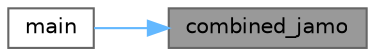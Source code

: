 digraph "combined_jamo"
{
 // LATEX_PDF_SIZE
  bgcolor="transparent";
  edge [fontname=Helvetica,fontsize=10,labelfontname=Helvetica,labelfontsize=10];
  node [fontname=Helvetica,fontsize=10,shape=box,height=0.2,width=0.4];
  rankdir="RL";
  Node1 [label="combined_jamo",height=0.2,width=0.4,color="gray40", fillcolor="grey60", style="filled", fontcolor="black",tooltip="Convert Hangul Jamo choseong, jungseong, and jongseong into a glyph."];
  Node1 -> Node2 [dir="back",color="steelblue1",style="solid"];
  Node2 [label="main",height=0.2,width=0.4,color="grey40", fillcolor="white", style="filled",URL="$unigen-hangul_8c.html#a0ddf1224851353fc92bfbff6f499fa97",tooltip="Program entry point."];
}
